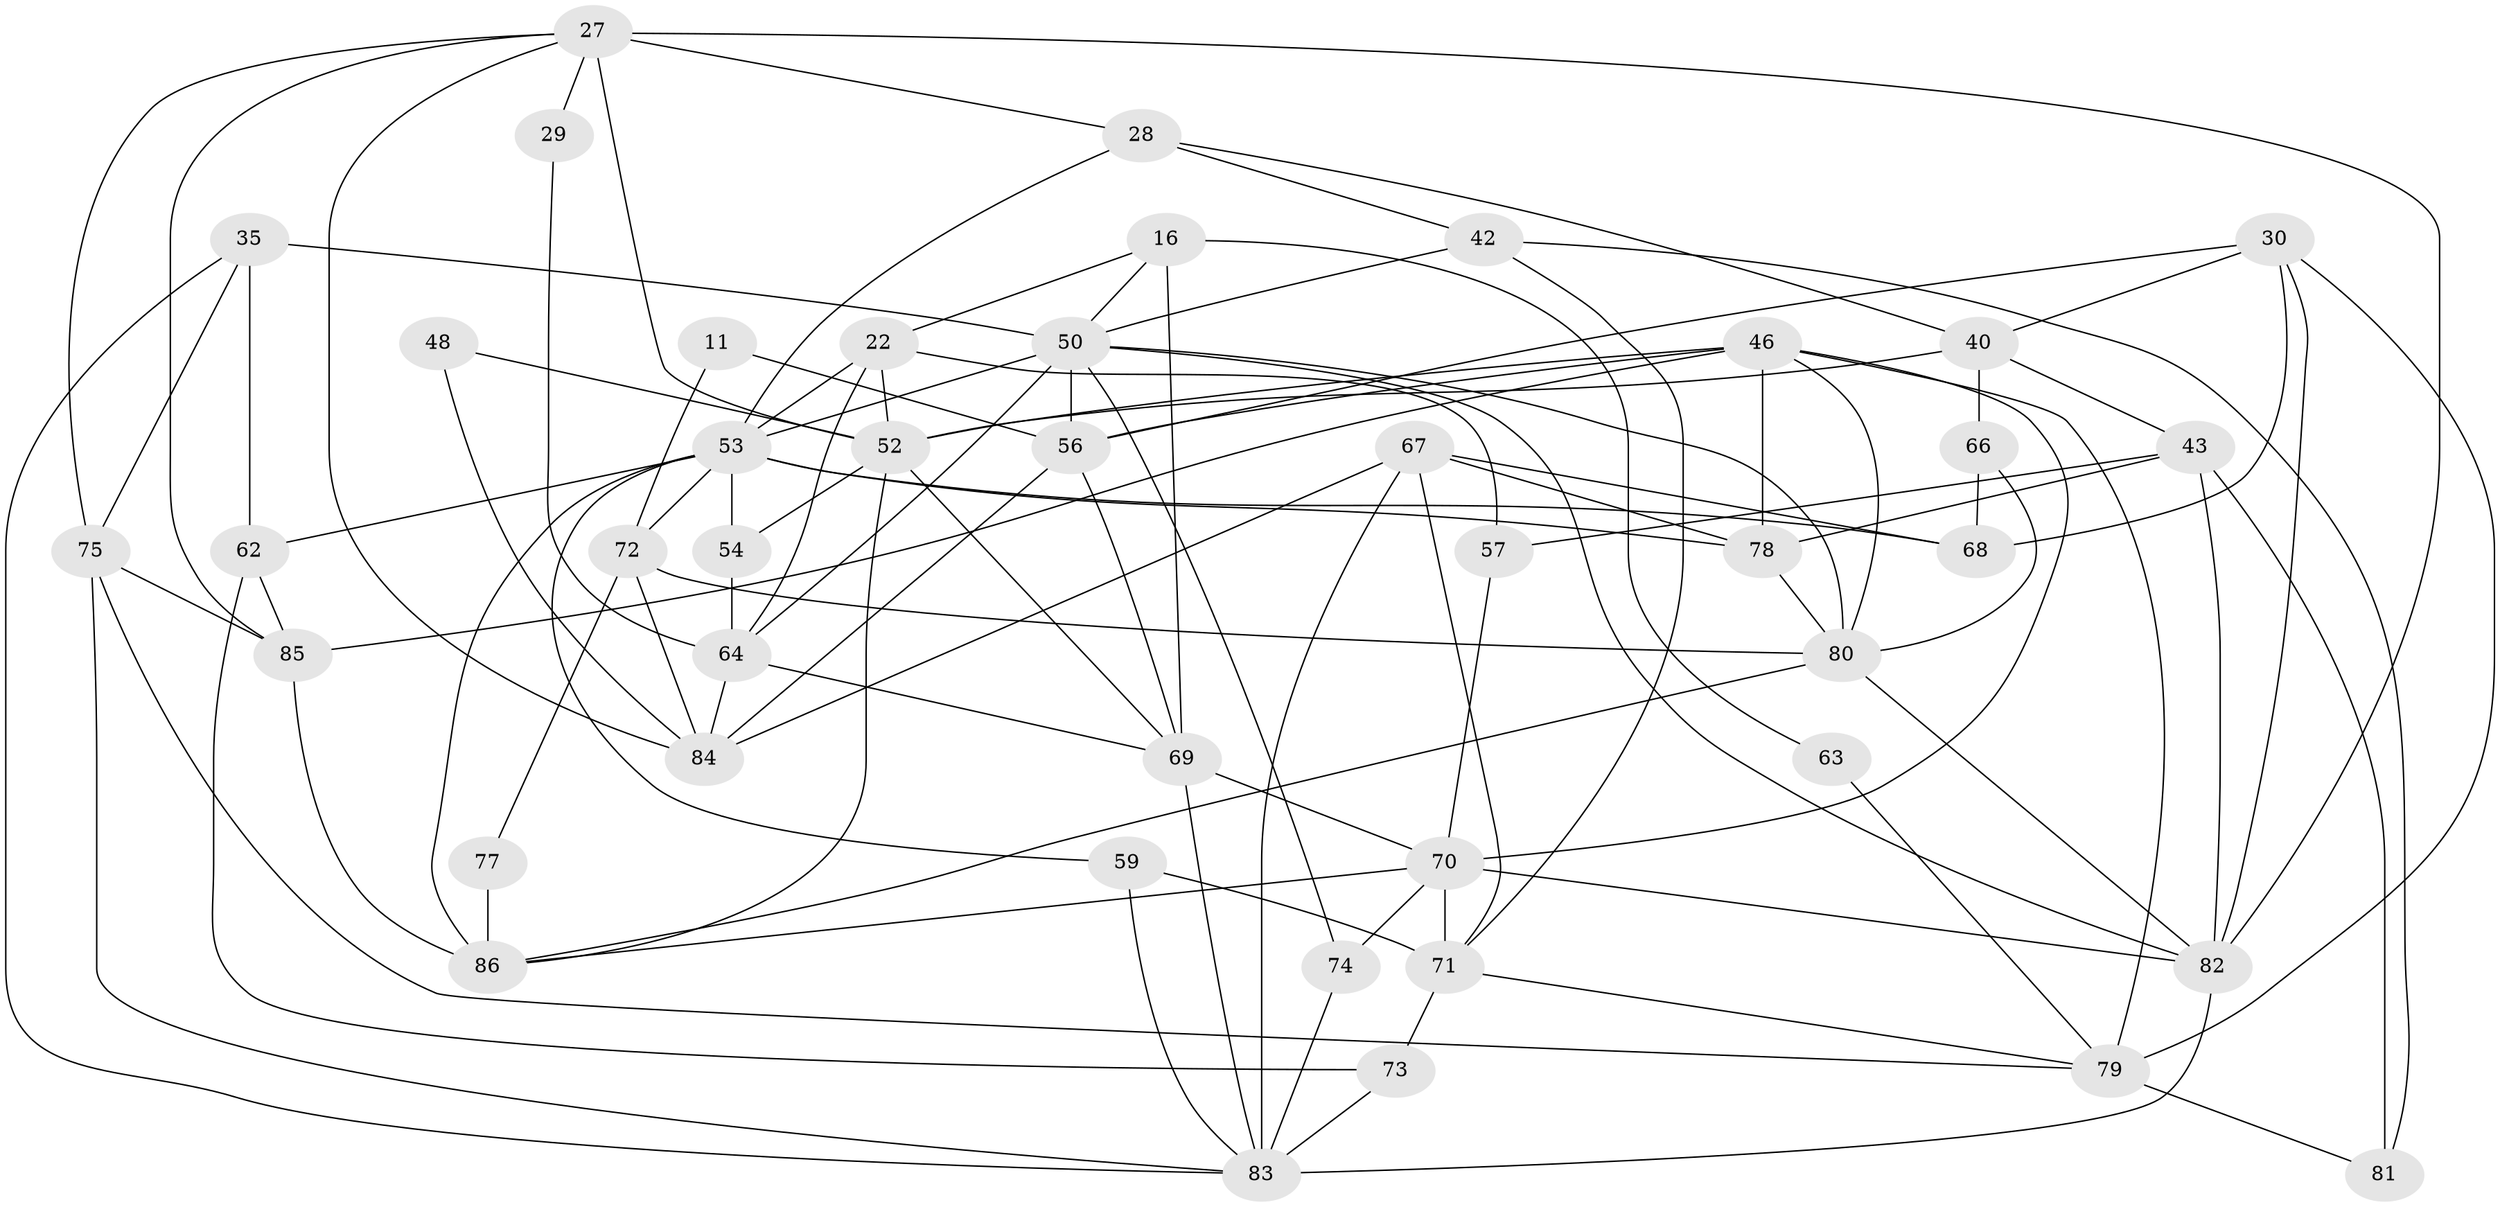 // original degree distribution, {3: 0.26744186046511625, 5: 0.19767441860465115, 4: 0.313953488372093, 6: 0.08139534883720931, 2: 0.10465116279069768, 8: 0.011627906976744186, 7: 0.023255813953488372}
// Generated by graph-tools (version 1.1) at 2025/50/03/09/25 04:50:27]
// undirected, 43 vertices, 106 edges
graph export_dot {
graph [start="1"]
  node [color=gray90,style=filled];
  11;
  16;
  22;
  27 [super="+23"];
  28 [super="+21"];
  29;
  30;
  35;
  40;
  42;
  43 [super="+38"];
  46 [super="+44"];
  48;
  50 [super="+24+37"];
  52 [super="+14+6+25"];
  53 [super="+32+51"];
  54;
  56 [super="+15+3"];
  57 [super="+55"];
  59;
  62;
  63;
  64 [super="+5+61"];
  66;
  67;
  68;
  69 [super="+10+39"];
  70 [super="+20"];
  71 [super="+41+65"];
  72 [super="+33"];
  73;
  74;
  75 [super="+60"];
  77;
  78 [super="+26"];
  79;
  80 [super="+1+47"];
  81;
  82 [super="+34+76"];
  83 [super="+4"];
  84 [super="+45"];
  85 [super="+7"];
  86 [super="+18"];
  11 -- 56;
  11 -- 72;
  16 -- 22;
  16 -- 69;
  16 -- 63;
  16 -- 50;
  22 -- 57 [weight=2];
  22 -- 64 [weight=2];
  22 -- 53 [weight=2];
  22 -- 52;
  27 -- 85;
  27 -- 84;
  27 -- 82 [weight=2];
  27 -- 75;
  27 -- 29;
  27 -- 28;
  27 -- 52;
  28 -- 42;
  28 -- 40;
  28 -- 53;
  29 -- 64;
  30 -- 79;
  30 -- 40;
  30 -- 68;
  30 -- 56;
  30 -- 82;
  35 -- 62;
  35 -- 75;
  35 -- 83;
  35 -- 50;
  40 -- 52;
  40 -- 66;
  40 -- 43;
  42 -- 81;
  42 -- 50;
  42 -- 71;
  43 -- 57 [weight=2];
  43 -- 81;
  43 -- 78;
  43 -- 82;
  46 -- 79 [weight=2];
  46 -- 78;
  46 -- 80;
  46 -- 85;
  46 -- 70;
  46 -- 56 [weight=2];
  46 -- 52;
  48 -- 52;
  48 -- 84;
  50 -- 56 [weight=2];
  50 -- 82;
  50 -- 64 [weight=2];
  50 -- 80 [weight=3];
  50 -- 53 [weight=3];
  50 -- 74;
  52 -- 54;
  52 -- 69;
  52 -- 86;
  53 -- 86 [weight=2];
  53 -- 68;
  53 -- 72;
  53 -- 54;
  53 -- 59;
  53 -- 62;
  53 -- 78;
  54 -- 64;
  56 -- 84;
  56 -- 69;
  57 -- 70 [weight=2];
  59 -- 83;
  59 -- 71;
  62 -- 73;
  62 -- 85;
  63 -- 79;
  64 -- 84 [weight=2];
  64 -- 69;
  66 -- 68;
  66 -- 80;
  67 -- 78;
  67 -- 68;
  67 -- 83;
  67 -- 84;
  67 -- 71;
  69 -- 83;
  69 -- 70 [weight=2];
  70 -- 74;
  70 -- 86;
  70 -- 82;
  70 -- 71 [weight=2];
  71 -- 79;
  71 -- 73 [weight=2];
  72 -- 77;
  72 -- 84 [weight=2];
  72 -- 80 [weight=2];
  73 -- 83 [weight=2];
  74 -- 83;
  75 -- 79;
  75 -- 83;
  75 -- 85;
  77 -- 86;
  78 -- 80;
  79 -- 81;
  80 -- 82;
  80 -- 86;
  82 -- 83;
  85 -- 86;
}
